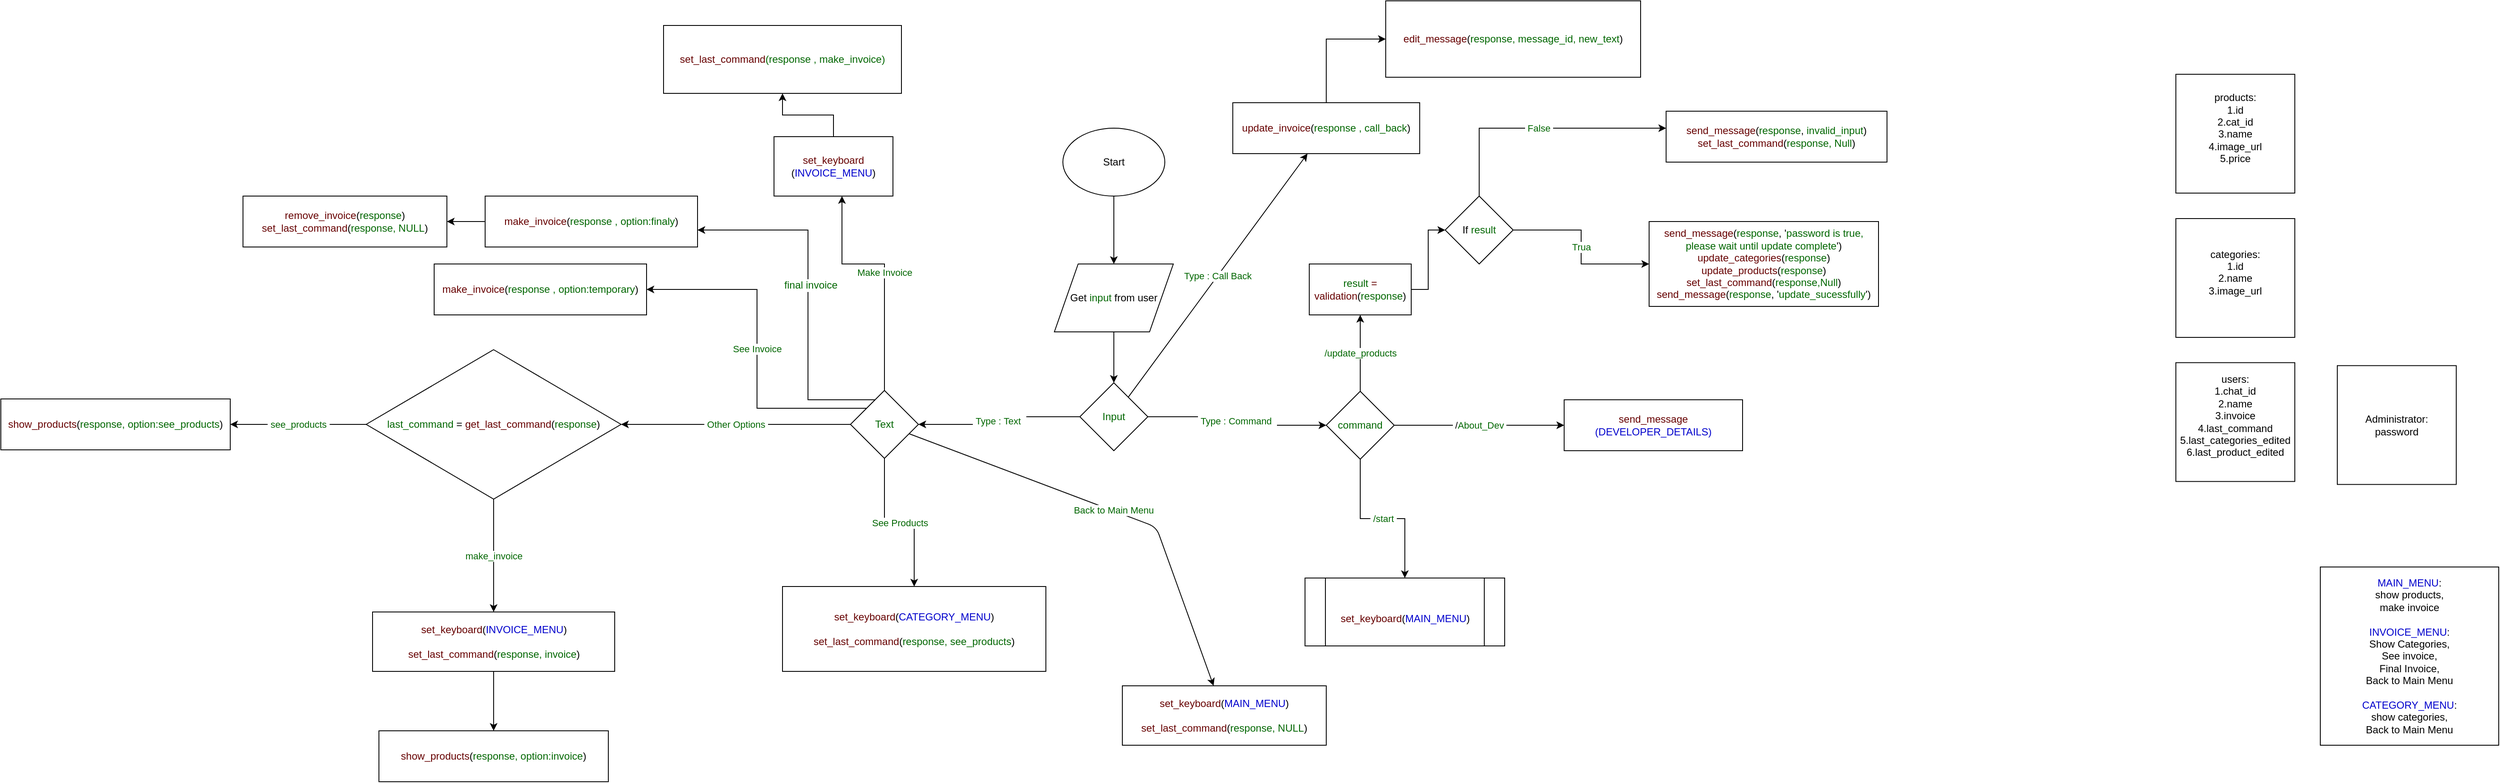 <mxfile version="10.4.8" type="github"><diagram id="6a731a19-8d31-9384-78a2-239565b7b9f0" name="Page-1"><mxGraphModel dx="4538" dy="2104" grid="1" gridSize="10" guides="1" tooltips="1" connect="1" arrows="1" fold="1" page="1" pageScale="1" pageWidth="1169" pageHeight="827" background="#ffffff" math="0" shadow="0"><root><mxCell id="0"/><mxCell id="1" parent="0"/><mxCell id="oH4PkxtJo_DGUYvKG8xN-62" value="" style="edgeStyle=orthogonalEdgeStyle;rounded=0;orthogonalLoop=1;jettySize=auto;html=1;entryX=0.5;entryY=0;entryDx=0;entryDy=0;" parent="1" source="oH4PkxtJo_DGUYvKG8xN-56" target="oH4PkxtJo_DGUYvKG8xN-63" edge="1"><mxGeometry relative="1" as="geometry"><mxPoint x="120" y="170" as="targetPoint"/></mxGeometry></mxCell><mxCell id="oH4PkxtJo_DGUYvKG8xN-56" value="Start" style="ellipse;whiteSpace=wrap;html=1;" parent="1" vertex="1"><mxGeometry x="70" y="40" width="120" height="80" as="geometry"/></mxCell><mxCell id="oH4PkxtJo_DGUYvKG8xN-58" value="products:&lt;br&gt;1.id&lt;br&gt;2.cat_id&lt;br&gt;3.name&lt;br&gt;4.image_url&lt;br&gt;5.price&lt;br&gt;&lt;br&gt;" style="whiteSpace=wrap;html=1;aspect=fixed;" parent="1" vertex="1"><mxGeometry x="1380" y="-23.5" width="140" height="140" as="geometry"/></mxCell><mxCell id="oH4PkxtJo_DGUYvKG8xN-59" value="categories:&lt;br&gt;1.id&lt;br&gt;2.name&lt;br&gt;3.image_url&lt;br&gt;&lt;br&gt;" style="whiteSpace=wrap;html=1;aspect=fixed;" parent="1" vertex="1"><mxGeometry x="1380" y="146.5" width="140" height="140" as="geometry"/></mxCell><mxCell id="oH4PkxtJo_DGUYvKG8xN-60" value="users:&lt;br&gt;1.chat_id&lt;br&gt;2.name&lt;br&gt;3.invoice&lt;br&gt;4.last_command&lt;br&gt;5.last_categories_edited&lt;br&gt;6.last_product_edited&lt;br&gt;&lt;br&gt;" style="whiteSpace=wrap;html=1;aspect=fixed;" parent="1" vertex="1"><mxGeometry x="1380" y="316.265" width="140" height="140" as="geometry"/></mxCell><mxCell id="oH4PkxtJo_DGUYvKG8xN-66" value="" style="edgeStyle=orthogonalEdgeStyle;rounded=0;orthogonalLoop=1;jettySize=auto;html=1;" parent="1" source="oH4PkxtJo_DGUYvKG8xN-63" target="oH4PkxtJo_DGUYvKG8xN-64" edge="1"><mxGeometry relative="1" as="geometry"/></mxCell><mxCell id="oH4PkxtJo_DGUYvKG8xN-63" value="Get &lt;font color=&quot;#006600&quot;&gt;input&lt;/font&gt; from user" style="shape=parallelogram;perimeter=parallelogramPerimeter;whiteSpace=wrap;html=1;" parent="1" vertex="1"><mxGeometry x="60" y="200" width="140" height="80" as="geometry"/></mxCell><mxCell id="oH4PkxtJo_DGUYvKG8xN-67" value="&lt;font color=&quot;#006600&quot;&gt;&amp;nbsp;Type : Command&amp;nbsp;&amp;nbsp;&lt;/font&gt;" style="edgeStyle=orthogonalEdgeStyle;rounded=0;orthogonalLoop=1;jettySize=auto;html=1;" parent="1" source="oH4PkxtJo_DGUYvKG8xN-64" target="oH4PkxtJo_DGUYvKG8xN-76" edge="1"><mxGeometry relative="1" as="geometry"><mxPoint x="370" y="389.571" as="targetPoint"/></mxGeometry></mxCell><mxCell id="oH4PkxtJo_DGUYvKG8xN-71" value="&lt;font color=&quot;#006600&quot;&gt;&amp;nbsp;Type :&amp;nbsp;Text&amp;nbsp;&amp;nbsp;&lt;/font&gt;" style="edgeStyle=orthogonalEdgeStyle;rounded=0;orthogonalLoop=1;jettySize=auto;html=1;" parent="1" source="oH4PkxtJo_DGUYvKG8xN-64" target="oH4PkxtJo_DGUYvKG8xN-85" edge="1"><mxGeometry relative="1" as="geometry"><mxPoint x="10" y="380" as="targetPoint"/></mxGeometry></mxCell><mxCell id="oH4PkxtJo_DGUYvKG8xN-64" value="&lt;font color=&quot;#006600&quot;&gt;Input&lt;/font&gt;" style="rhombus;whiteSpace=wrap;html=1;" parent="1" vertex="1"><mxGeometry x="90" y="340" width="80" height="80" as="geometry"/></mxCell><mxCell id="oH4PkxtJo_DGUYvKG8xN-79" value="&lt;font color=&quot;#006600&quot;&gt;&amp;nbsp;/start&amp;nbsp;&lt;/font&gt;" style="edgeStyle=orthogonalEdgeStyle;rounded=0;orthogonalLoop=1;jettySize=auto;html=1;" parent="1" source="oH4PkxtJo_DGUYvKG8xN-76" target="oH4PkxtJo_DGUYvKG8xN-80" edge="1"><mxGeometry relative="1" as="geometry"><mxPoint x="420" y="550" as="targetPoint"/></mxGeometry></mxCell><mxCell id="oH4PkxtJo_DGUYvKG8xN-83" value="&amp;nbsp;/&lt;font color=&quot;#006600&quot;&gt;About_Dev&lt;/font&gt;&amp;nbsp;" style="edgeStyle=orthogonalEdgeStyle;rounded=0;orthogonalLoop=1;jettySize=auto;html=1;strokeColor=#000000;" parent="1" source="oH4PkxtJo_DGUYvKG8xN-76" target="oH4PkxtJo_DGUYvKG8xN-84" edge="1"><mxGeometry relative="1" as="geometry"><mxPoint x="540" y="390.0" as="targetPoint"/></mxGeometry></mxCell><mxCell id="bCrek6CM6kW2tsFo_yDu-3" value="&lt;font color=&quot;#006600&quot;&gt;/update_products&lt;/font&gt;" style="edgeStyle=orthogonalEdgeStyle;rounded=0;orthogonalLoop=1;jettySize=auto;html=1;strokeColor=#000000;" edge="1" parent="1" source="oH4PkxtJo_DGUYvKG8xN-76" target="bCrek6CM6kW2tsFo_yDu-5"><mxGeometry relative="1" as="geometry"><mxPoint x="420" y="270" as="targetPoint"/></mxGeometry></mxCell><mxCell id="oH4PkxtJo_DGUYvKG8xN-76" value="&lt;font color=&quot;#006600&quot;&gt;command&lt;/font&gt;" style="rhombus;whiteSpace=wrap;html=1;" parent="1" vertex="1"><mxGeometry x="380" y="350" width="80" height="80" as="geometry"/></mxCell><mxCell id="oH4PkxtJo_DGUYvKG8xN-80" value="&lt;br&gt;&lt;font color=&quot;#660000&quot;&gt;set_keyboard&lt;/font&gt;(&lt;font color=&quot;#0000cc&quot;&gt;MAIN_MENU&lt;/font&gt;)&lt;br&gt;" style="shape=process;whiteSpace=wrap;html=1;backgroundOutline=1;" parent="1" vertex="1"><mxGeometry x="355" y="570" width="235" height="80" as="geometry"/></mxCell><mxCell id="oH4PkxtJo_DGUYvKG8xN-84" value="&lt;font color=&quot;#660000&quot;&gt;send_message&lt;/font&gt;&lt;br&gt;&lt;font color=&quot;#0000cc&quot;&gt;(DEVELOPER_DETAILS)&lt;/font&gt;" style="rounded=0;whiteSpace=wrap;html=1;" parent="1" vertex="1"><mxGeometry x="660" y="360" width="210" height="60" as="geometry"/></mxCell><mxCell id="oH4PkxtJo_DGUYvKG8xN-87" value="&lt;font color=&quot;#006600&quot;&gt;&amp;nbsp;Make Invoice&amp;nbsp;&lt;/font&gt;" style="edgeStyle=orthogonalEdgeStyle;rounded=0;orthogonalLoop=1;jettySize=auto;html=1;" parent="1" source="oH4PkxtJo_DGUYvKG8xN-85" target="oH4PkxtJo_DGUYvKG8xN-123" edge="1"><mxGeometry relative="1" as="geometry"><mxPoint x="-190" y="140" as="targetPoint"/><Array as="points"><mxPoint x="-140" y="200"/><mxPoint x="-190" y="200"/></Array></mxGeometry></mxCell><mxCell id="oH4PkxtJo_DGUYvKG8xN-91" value="&lt;font color=&quot;#006600&quot;&gt;&amp;nbsp;See Products&amp;nbsp;&lt;/font&gt;" style="edgeStyle=orthogonalEdgeStyle;rounded=0;orthogonalLoop=1;jettySize=auto;html=1;" parent="1" source="oH4PkxtJo_DGUYvKG8xN-85" target="oH4PkxtJo_DGUYvKG8xN-104" edge="1"><mxGeometry relative="1" as="geometry"><mxPoint x="-80" y="510.0" as="targetPoint"/></mxGeometry></mxCell><mxCell id="oH4PkxtJo_DGUYvKG8xN-138" value="&lt;font color=&quot;#006600&quot;&gt;&amp;nbsp;See Invoice&amp;nbsp;&lt;/font&gt;" style="edgeStyle=orthogonalEdgeStyle;rounded=0;orthogonalLoop=1;jettySize=auto;html=1;" parent="1" source="oH4PkxtJo_DGUYvKG8xN-85" target="oH4PkxtJo_DGUYvKG8xN-139" edge="1"><mxGeometry relative="1" as="geometry"><mxPoint x="-390" y="240" as="targetPoint"/><Array as="points"><mxPoint x="-290" y="370"/><mxPoint x="-290" y="230"/></Array></mxGeometry></mxCell><mxCell id="oH4PkxtJo_DGUYvKG8xN-140" style="edgeStyle=orthogonalEdgeStyle;rounded=0;orthogonalLoop=1;jettySize=auto;html=1;" parent="1" source="oH4PkxtJo_DGUYvKG8xN-85" target="oH4PkxtJo_DGUYvKG8xN-141" edge="1"><mxGeometry relative="1" as="geometry"><mxPoint x="-540" y="150" as="targetPoint"/><Array as="points"><mxPoint x="-230" y="360"/><mxPoint x="-230" y="160"/></Array></mxGeometry></mxCell><mxCell id="oH4PkxtJo_DGUYvKG8xN-144" value="&lt;font color=&quot;#006600&quot;&gt;&amp;nbsp;final invoice&amp;nbsp;&lt;/font&gt;" style="text;html=1;resizable=0;points=[];align=center;verticalAlign=middle;labelBackgroundColor=#ffffff;" parent="oH4PkxtJo_DGUYvKG8xN-140" vertex="1" connectable="0"><mxGeometry x="0.047" y="-3" relative="1" as="geometry"><mxPoint as="offset"/></mxGeometry></mxCell><mxCell id="oH4PkxtJo_DGUYvKG8xN-85" value="&lt;font color=&quot;#006600&quot;&gt;Text&lt;/font&gt;" style="rhombus;whiteSpace=wrap;html=1;" parent="1" vertex="1"><mxGeometry x="-180" y="349" width="80" height="80" as="geometry"/></mxCell><mxCell id="oH4PkxtJo_DGUYvKG8xN-93" value="Administrator:&lt;br&gt;password&lt;br&gt;" style="whiteSpace=wrap;html=1;aspect=fixed;" parent="1" vertex="1"><mxGeometry x="1570" y="319.765" width="140" height="140" as="geometry"/></mxCell><mxCell id="oH4PkxtJo_DGUYvKG8xN-104" value="&lt;font color=&quot;#660000&quot;&gt;set_keyboard&lt;/font&gt;(&lt;font color=&quot;#0000cc&quot;&gt;CATEGORY_MENU&lt;/font&gt;)&lt;br&gt;&lt;br&gt;&lt;font color=&quot;#660000&quot;&gt;set_last_command&lt;/font&gt;(&lt;font color=&quot;#006600&quot;&gt;response, see_products&lt;/font&gt;)&lt;br&gt;" style="rounded=0;whiteSpace=wrap;html=1;" parent="1" vertex="1"><mxGeometry x="-260" y="580" width="310" height="100" as="geometry"/></mxCell><mxCell id="oH4PkxtJo_DGUYvKG8xN-109" value="&amp;nbsp;&lt;font color=&quot;#006600&quot;&gt;Other Options&amp;nbsp;&lt;/font&gt;" style="endArrow=classic;html=1;entryX=1;entryY=0.5;entryDx=0;entryDy=0;" parent="1" source="oH4PkxtJo_DGUYvKG8xN-85" target="oH4PkxtJo_DGUYvKG8xN-110" edge="1"><mxGeometry width="50" height="50" relative="1" as="geometry"><mxPoint x="-180" y="490" as="sourcePoint"/><mxPoint x="-240" y="500" as="targetPoint"/></mxGeometry></mxCell><mxCell id="oH4PkxtJo_DGUYvKG8xN-127" value="&lt;font color=&quot;#006600&quot;&gt;&amp;nbsp;make_invoice&amp;nbsp;&lt;/font&gt;" style="edgeStyle=orthogonalEdgeStyle;rounded=0;orthogonalLoop=1;jettySize=auto;html=1;" parent="1" source="oH4PkxtJo_DGUYvKG8xN-110" target="oH4PkxtJo_DGUYvKG8xN-128" edge="1"><mxGeometry relative="1" as="geometry"><mxPoint x="-700" y="561" as="targetPoint"/></mxGeometry></mxCell><mxCell id="bCrek6CM6kW2tsFo_yDu-19" value="&lt;font color=&quot;#006600&quot;&gt;&amp;nbsp;&lt;span&gt;see_products&amp;nbsp;&lt;/span&gt;&lt;/font&gt;" style="edgeStyle=orthogonalEdgeStyle;rounded=0;orthogonalLoop=1;jettySize=auto;html=1;strokeColor=#000000;" edge="1" parent="1" source="oH4PkxtJo_DGUYvKG8xN-110" target="bCrek6CM6kW2tsFo_yDu-20"><mxGeometry relative="1" as="geometry"><mxPoint x="-830" y="389" as="targetPoint"/></mxGeometry></mxCell><mxCell id="oH4PkxtJo_DGUYvKG8xN-110" value="&lt;font color=&quot;#006600&quot;&gt;last_command&lt;/font&gt; = &lt;font color=&quot;#660000&quot;&gt;get_last_command&lt;/font&gt;(&lt;font color=&quot;#006600&quot;&gt;response&lt;/font&gt;)" style="rhombus;whiteSpace=wrap;html=1;" parent="1" vertex="1"><mxGeometry x="-750" y="301" width="300" height="176" as="geometry"/></mxCell><mxCell id="oH4PkxtJo_DGUYvKG8xN-121" value="&lt;font color=&quot;#006600&quot;&gt;&amp;nbsp;Back to Main Menu&lt;/font&gt;" style="endArrow=classic;html=1;" parent="1" source="oH4PkxtJo_DGUYvKG8xN-85" target="oH4PkxtJo_DGUYvKG8xN-122" edge="1"><mxGeometry width="50" height="50" relative="1" as="geometry"><mxPoint x="70" y="540" as="sourcePoint"/><mxPoint x="70" y="500" as="targetPoint"/><Array as="points"><mxPoint x="180" y="510"/></Array></mxGeometry></mxCell><mxCell id="oH4PkxtJo_DGUYvKG8xN-122" value="&lt;font color=&quot;#660000&quot;&gt;set_keyboard&lt;/font&gt;(&lt;font color=&quot;#0000cc&quot;&gt;MAIN_MENU&lt;/font&gt;)&lt;br&gt;&lt;br&gt;&lt;font color=&quot;#660000&quot;&gt;set_last_command&lt;/font&gt;(&lt;font color=&quot;#006600&quot;&gt;response, NULL&lt;/font&gt;)&lt;br&gt;" style="rounded=0;whiteSpace=wrap;html=1;" parent="1" vertex="1"><mxGeometry x="140" y="697" width="240" height="70" as="geometry"/></mxCell><mxCell id="oH4PkxtJo_DGUYvKG8xN-125" style="edgeStyle=orthogonalEdgeStyle;rounded=0;orthogonalLoop=1;jettySize=auto;html=1;" parent="1" source="oH4PkxtJo_DGUYvKG8xN-123" target="oH4PkxtJo_DGUYvKG8xN-124" edge="1"><mxGeometry relative="1" as="geometry"/></mxCell><mxCell id="oH4PkxtJo_DGUYvKG8xN-123" value="&lt;font color=&quot;#660000&quot;&gt;set_keyboard&lt;/font&gt;&lt;br&gt;(&lt;font color=&quot;#0000cc&quot;&gt;INVOICE_MENU&lt;/font&gt;)" style="rounded=0;whiteSpace=wrap;html=1;" parent="1" vertex="1"><mxGeometry x="-270" y="50" width="140" height="70" as="geometry"/></mxCell><mxCell id="oH4PkxtJo_DGUYvKG8xN-124" value="&lt;font color=&quot;#660000&quot;&gt;set_last_command&lt;/font&gt;&lt;font color=&quot;#006600&quot;&gt;(response , make_invoice)&lt;br&gt;&lt;/font&gt;" style="rounded=0;whiteSpace=wrap;html=1;" parent="1" vertex="1"><mxGeometry x="-400" y="-81" width="280" height="80" as="geometry"/></mxCell><mxCell id="bCrek6CM6kW2tsFo_yDu-23" value="" style="edgeStyle=orthogonalEdgeStyle;rounded=0;orthogonalLoop=1;jettySize=auto;html=1;strokeColor=#000000;" edge="1" parent="1" source="oH4PkxtJo_DGUYvKG8xN-128" target="bCrek6CM6kW2tsFo_yDu-24"><mxGeometry relative="1" as="geometry"><mxPoint x="-600" y="760" as="targetPoint"/></mxGeometry></mxCell><mxCell id="oH4PkxtJo_DGUYvKG8xN-128" value="&lt;font color=&quot;#660000&quot;&gt;set_keyboard&lt;/font&gt;(&lt;font color=&quot;#0000cc&quot;&gt;INVOICE_MENU&lt;/font&gt;)&lt;br&gt;&lt;br&gt;&lt;font color=&quot;#660000&quot;&gt;set_last_command&lt;/font&gt;(&lt;font color=&quot;#006600&quot;&gt;response, invoice&lt;/font&gt;)" style="rounded=0;whiteSpace=wrap;html=1;" parent="1" vertex="1"><mxGeometry x="-742.5" y="610" width="285" height="70" as="geometry"/></mxCell><mxCell id="oH4PkxtJo_DGUYvKG8xN-130" value="&lt;font color=&quot;#006600&quot;&gt;&amp;nbsp;Type : Call Back&amp;nbsp;&lt;/font&gt;" style="endArrow=classic;html=1;" parent="1" source="oH4PkxtJo_DGUYvKG8xN-64" target="oH4PkxtJo_DGUYvKG8xN-135" edge="1"><mxGeometry width="50" height="50" relative="1" as="geometry"><mxPoint x="270" y="320" as="sourcePoint"/><mxPoint x="426.82" y="113.292" as="targetPoint"/></mxGeometry></mxCell><mxCell id="bCrek6CM6kW2tsFo_yDu-7" style="edgeStyle=orthogonalEdgeStyle;rounded=0;orthogonalLoop=1;jettySize=auto;html=1;entryX=0;entryY=0.5;entryDx=0;entryDy=0;strokeColor=#000000;" edge="1" parent="1" source="oH4PkxtJo_DGUYvKG8xN-135" target="oH4PkxtJo_DGUYvKG8xN-136"><mxGeometry relative="1" as="geometry"/></mxCell><mxCell id="oH4PkxtJo_DGUYvKG8xN-135" value="&lt;font color=&quot;#660000&quot;&gt;update_invoice&lt;/font&gt;(&lt;font color=&quot;#006600&quot;&gt;response , call_back&lt;/font&gt;)" style="rounded=0;whiteSpace=wrap;html=1;" parent="1" vertex="1"><mxGeometry x="270" y="10" width="220" height="60" as="geometry"/></mxCell><mxCell id="oH4PkxtJo_DGUYvKG8xN-136" value="&lt;font color=&quot;#660000&quot;&gt;edit_message&lt;/font&gt;(&lt;font color=&quot;#006600&quot;&gt;response, message_id, new_text&lt;/font&gt;)" style="rounded=0;whiteSpace=wrap;html=1;" parent="1" vertex="1"><mxGeometry x="450" y="-110" width="300" height="90" as="geometry"/></mxCell><mxCell id="oH4PkxtJo_DGUYvKG8xN-139" value="&lt;font color=&quot;#660000&quot;&gt;make_invoice&lt;/font&gt;(&lt;font color=&quot;#006600&quot;&gt;response , option:temporary&lt;/font&gt;)" style="rounded=0;whiteSpace=wrap;html=1;" parent="1" vertex="1"><mxGeometry x="-670" y="200" width="250" height="60" as="geometry"/></mxCell><mxCell id="oH4PkxtJo_DGUYvKG8xN-143" value="" style="edgeStyle=orthogonalEdgeStyle;rounded=0;orthogonalLoop=1;jettySize=auto;html=1;" parent="1" source="oH4PkxtJo_DGUYvKG8xN-141" target="oH4PkxtJo_DGUYvKG8xN-142" edge="1"><mxGeometry relative="1" as="geometry"><Array as="points"><mxPoint x="-640" y="150"/><mxPoint x="-640" y="150"/></Array></mxGeometry></mxCell><mxCell id="oH4PkxtJo_DGUYvKG8xN-141" value="&lt;font color=&quot;#660000&quot;&gt;make_invoice&lt;/font&gt;(&lt;font color=&quot;#006600&quot;&gt;response , option:finaly&lt;/font&gt;)" style="rounded=0;whiteSpace=wrap;html=1;" parent="1" vertex="1"><mxGeometry x="-610" y="120" width="250" height="60" as="geometry"/></mxCell><mxCell id="oH4PkxtJo_DGUYvKG8xN-142" value="&lt;font color=&quot;#660000&quot;&gt;remove_invoice&lt;/font&gt;(&lt;font color=&quot;#006600&quot;&gt;response&lt;/font&gt;)&lt;br&gt;&lt;font color=&quot;#660000&quot;&gt;set_last_command&lt;/font&gt;(&lt;font color=&quot;#006600&quot;&gt;response, NULL&lt;/font&gt;)&lt;br&gt;" style="rounded=0;whiteSpace=wrap;html=1;" parent="1" vertex="1"><mxGeometry x="-895" y="120" width="240" height="60" as="geometry"/></mxCell><mxCell id="bCrek6CM6kW2tsFo_yDu-1" value="&lt;font color=&quot;#0000cc&quot;&gt;MAIN_MENU&lt;/font&gt;:&lt;br&gt;show products,&lt;br&gt;make invoice&lt;br&gt;&lt;br&gt;&lt;font color=&quot;#0000cc&quot;&gt;INVOICE_MENU&lt;/font&gt;:&lt;br&gt;Show Categories,&lt;br&gt;See invoice,&lt;br&gt;Final Invoice,&lt;br&gt;Back to Main Menu&lt;br&gt;&lt;br&gt;&lt;font color=&quot;#0000cc&quot;&gt;CATEGORY_MENU&lt;/font&gt;:&lt;br&gt;show categories,&lt;br&gt;Back to Main Menu&lt;br&gt;" style="whiteSpace=wrap;html=1;aspect=fixed;" vertex="1" parent="1"><mxGeometry x="1550" y="557" width="210" height="210" as="geometry"/></mxCell><mxCell id="bCrek6CM6kW2tsFo_yDu-9" style="edgeStyle=orthogonalEdgeStyle;rounded=0;orthogonalLoop=1;jettySize=auto;html=1;strokeColor=#000000;" edge="1" parent="1" source="bCrek6CM6kW2tsFo_yDu-5" target="bCrek6CM6kW2tsFo_yDu-8"><mxGeometry relative="1" as="geometry"/></mxCell><mxCell id="bCrek6CM6kW2tsFo_yDu-5" value="&lt;font color=&quot;#006600&quot;&gt;result&lt;/font&gt;&lt;font color=&quot;#660000&quot;&gt; = validation&lt;/font&gt;(&lt;font color=&quot;#006600&quot;&gt;response&lt;/font&gt;)" style="rounded=0;whiteSpace=wrap;html=1;" vertex="1" parent="1"><mxGeometry x="360" y="200" width="120" height="60" as="geometry"/></mxCell><mxCell id="bCrek6CM6kW2tsFo_yDu-11" value="&lt;font color=&quot;#006600&quot;&gt;&amp;nbsp;Trua&amp;nbsp;&lt;/font&gt;" style="edgeStyle=orthogonalEdgeStyle;rounded=0;orthogonalLoop=1;jettySize=auto;html=1;strokeColor=#000000;" edge="1" parent="1" source="bCrek6CM6kW2tsFo_yDu-8" target="bCrek6CM6kW2tsFo_yDu-15"><mxGeometry relative="1" as="geometry"><mxPoint x="740" y="200" as="targetPoint"/><Array as="points"/></mxGeometry></mxCell><mxCell id="bCrek6CM6kW2tsFo_yDu-13" value="&lt;font color=&quot;#006600&quot;&gt;&amp;nbsp;False&amp;nbsp;&lt;/font&gt;" style="edgeStyle=orthogonalEdgeStyle;rounded=0;orthogonalLoop=1;jettySize=auto;html=1;strokeColor=#000000;" edge="1" parent="1" source="bCrek6CM6kW2tsFo_yDu-8" target="bCrek6CM6kW2tsFo_yDu-14"><mxGeometry relative="1" as="geometry"><mxPoint x="760" y="40" as="targetPoint"/><Array as="points"><mxPoint x="560" y="40"/></Array></mxGeometry></mxCell><mxCell id="bCrek6CM6kW2tsFo_yDu-8" value="If &lt;font color=&quot;#006600&quot;&gt;result&lt;/font&gt;" style="rhombus;whiteSpace=wrap;html=1;" vertex="1" parent="1"><mxGeometry x="520" y="120" width="80" height="80" as="geometry"/></mxCell><mxCell id="bCrek6CM6kW2tsFo_yDu-14" value="&lt;font color=&quot;#660000&quot;&gt;send_message&lt;/font&gt;(&lt;font color=&quot;#006600&quot;&gt;response&lt;/font&gt;, &lt;font color=&quot;#006600&quot;&gt;invalid_input&lt;/font&gt;)&lt;br&gt;&lt;font color=&quot;#660000&quot;&gt;set_last_command&lt;/font&gt;(&lt;font color=&quot;#006600&quot;&gt;response, Null&lt;/font&gt;)&lt;br&gt;" style="rounded=0;whiteSpace=wrap;html=1;" vertex="1" parent="1"><mxGeometry x="780" y="20" width="260" height="60" as="geometry"/></mxCell><mxCell id="bCrek6CM6kW2tsFo_yDu-15" value="&lt;font color=&quot;#660000&quot;&gt;send_message&lt;/font&gt;(&lt;font color=&quot;#006600&quot;&gt;response&lt;/font&gt;, '&lt;font color=&quot;#006600&quot;&gt;password is true, please wait until update complete&lt;/font&gt;')&lt;br&gt;&lt;font color=&quot;#660000&quot;&gt;update_categories&lt;/font&gt;(&lt;font color=&quot;#006600&quot;&gt;response&lt;/font&gt;)&lt;br&gt;&lt;font color=&quot;#660000&quot;&gt;update_products&lt;/font&gt;(&lt;font color=&quot;#006600&quot;&gt;response&lt;/font&gt;)&lt;br&gt;&lt;font color=&quot;#660000&quot;&gt;set_last_command&lt;/font&gt;(&lt;font color=&quot;#006600&quot;&gt;response,Null&lt;/font&gt;)&lt;br&gt;&lt;font color=&quot;#660000&quot;&gt;send_message&lt;/font&gt;(&lt;font color=&quot;#006600&quot;&gt;response&lt;/font&gt;, '&lt;font color=&quot;#006600&quot;&gt;update_sucessfully&lt;/font&gt;')&lt;br&gt;" style="rounded=0;whiteSpace=wrap;html=1;" vertex="1" parent="1"><mxGeometry x="760" y="150" width="270" height="100" as="geometry"/></mxCell><mxCell id="bCrek6CM6kW2tsFo_yDu-20" value="&lt;font color=&quot;#660000&quot;&gt;show_products&lt;/font&gt;(&lt;font color=&quot;#006600&quot;&gt;response, option:see_products&lt;/font&gt;)" style="rounded=0;whiteSpace=wrap;html=1;" vertex="1" parent="1"><mxGeometry x="-1180" y="359" width="270" height="60" as="geometry"/></mxCell><mxCell id="bCrek6CM6kW2tsFo_yDu-24" value="&lt;font color=&quot;#660000&quot;&gt;show_products&lt;/font&gt;(&lt;font color=&quot;#006600&quot;&gt;response, option:invoice&lt;/font&gt;)" style="rounded=0;whiteSpace=wrap;html=1;" vertex="1" parent="1"><mxGeometry x="-735" y="750" width="270" height="60" as="geometry"/></mxCell></root></mxGraphModel></diagram></mxfile>